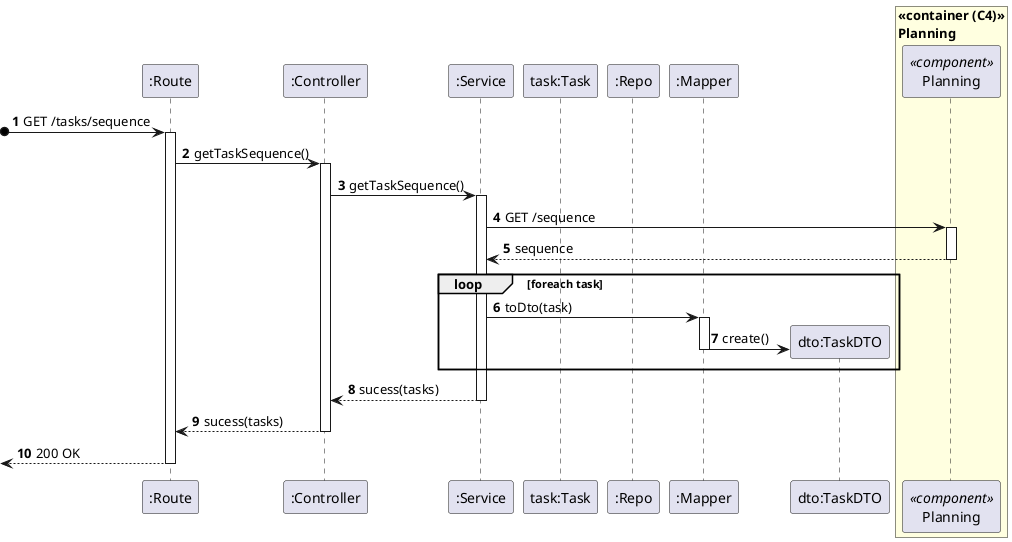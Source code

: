 @startuml process-view
autonumber
participant ROUTE as ":Route"
participant CTRL as ":Controller"
participant SRV as ":Service"
participant BUILD as "task:Task"
participant REPO as ":Repo"
participant MAP as ":Mapper"
participant DTO as "dto:TaskDTO"

box "<<container (C4)>>\nPlanning" <<center>>#LightYellow
  participant P as "Planning" <<component>>
end box

?o-> ROUTE : GET /tasks/sequence
activate ROUTE

ROUTE -> CTRL : getTaskSequence()
activate CTRL
CTRL -> SRV : getTaskSequence()
activate SRV
SRV ->P : GET /sequence
activate P
SRV <--P : sequence
deactivate P
loop foreach task
  SRV -> MAP : toDto(task)
  activate MAP
  MAP -> DTO** : create()
  deactivate MAP
end
SRV --> CTRL : sucess(tasks)
deactivate SRV
CTRL --> ROUTE : sucess(tasks)
deactivate CTRL
<-- ROUTE : 200 OK
deactivate ROUTE

@enduml

